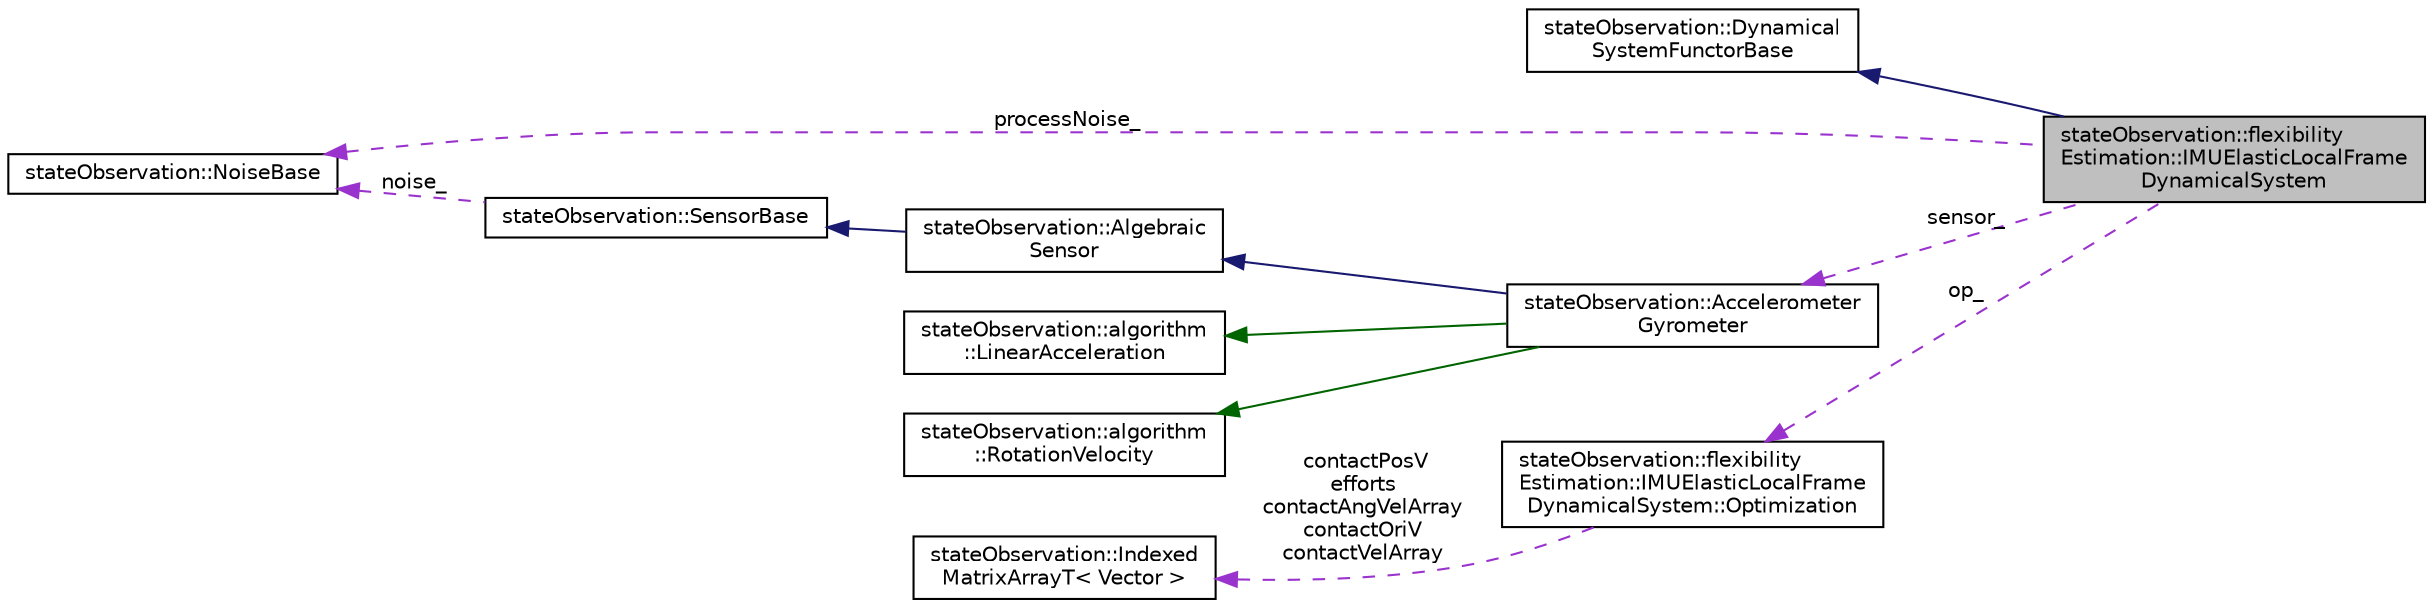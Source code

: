 digraph "stateObservation::flexibilityEstimation::IMUElasticLocalFrameDynamicalSystem"
{
  edge [fontname="Helvetica",fontsize="10",labelfontname="Helvetica",labelfontsize="10"];
  node [fontname="Helvetica",fontsize="10",shape=record];
  rankdir="LR";
  Node2 [label="stateObservation::flexibility\lEstimation::IMUElasticLocalFrame\lDynamicalSystem",height=0.2,width=0.4,color="black", fillcolor="grey75", style="filled", fontcolor="black"];
  Node3 -> Node2 [dir="back",color="midnightblue",fontsize="10",style="solid",fontname="Helvetica"];
  Node3 [label="stateObservation::Dynamical\lSystemFunctorBase",height=0.2,width=0.4,color="black", fillcolor="white", style="filled",URL="$classstateObservation_1_1DynamicalSystemFunctorBase.html",tooltip="This is the base class of any functor that describes the dynamics of the state and the measurement..."];
  Node4 -> Node2 [dir="back",color="darkorchid3",fontsize="10",style="dashed",label=" sensor_" ,fontname="Helvetica"];
  Node4 [label="stateObservation::Accelerometer\lGyrometer",height=0.2,width=0.4,color="black", fillcolor="white", style="filled",URL="$classstateObservation_1_1AccelerometerGyrometer.html",tooltip="Implements the accelerometer-gyrometer measurements. "];
  Node5 -> Node4 [dir="back",color="midnightblue",fontsize="10",style="solid",fontname="Helvetica"];
  Node5 [label="stateObservation::Algebraic\lSensor",height=0.2,width=0.4,color="black", fillcolor="white", style="filled",URL="$classstateObservation_1_1AlgebraicSensor.html",tooltip="The base class for algebraic sensors. Algebraic sensors are sensors which depend only on the state va..."];
  Node6 -> Node5 [dir="back",color="midnightblue",fontsize="10",style="solid",fontname="Helvetica"];
  Node6 [label="stateObservation::SensorBase",height=0.2,width=0.4,color="black", fillcolor="white", style="filled",URL="$classstateObservation_1_1SensorBase.html",tooltip="The base class for sensors. This must be derived to implement a sensor. "];
  Node7 -> Node6 [dir="back",color="darkorchid3",fontsize="10",style="dashed",label=" noise_" ,fontname="Helvetica"];
  Node7 [label="stateObservation::NoiseBase",height=0.2,width=0.4,color="black", fillcolor="white", style="filled",URL="$classstateObservation_1_1NoiseBase.html"];
  Node8 -> Node4 [dir="back",color="darkgreen",fontsize="10",style="solid",fontname="Helvetica"];
  Node8 [label="stateObservation::algorithm\l::LinearAcceleration",height=0.2,width=0.4,color="black", fillcolor="white", style="filled",URL="$classstateObservation_1_1algorithm_1_1LinearAcceleration.html",tooltip="Implements the measurements given by an accelerometer. "];
  Node9 -> Node4 [dir="back",color="darkgreen",fontsize="10",style="solid",fontname="Helvetica"];
  Node9 [label="stateObservation::algorithm\l::RotationVelocity",height=0.2,width=0.4,color="black", fillcolor="white", style="filled",URL="$classstateObservation_1_1algorithm_1_1RotationVelocity.html",tooltip="Implements the gyrometer measurement algorithm. "];
  Node7 -> Node2 [dir="back",color="darkorchid3",fontsize="10",style="dashed",label=" processNoise_" ,fontname="Helvetica"];
  Node10 -> Node2 [dir="back",color="darkorchid3",fontsize="10",style="dashed",label=" op_" ,fontname="Helvetica"];
  Node10 [label="stateObservation::flexibility\lEstimation::IMUElasticLocalFrame\lDynamicalSystem::Optimization",height=0.2,width=0.4,color="black", fillcolor="white", style="filled",URL="$structstateObservation_1_1flexibilityEstimation_1_1IMUElasticLocalFrameDynamicalSystem_1_1Optimization.html"];
  Node11 -> Node10 [dir="back",color="darkorchid3",fontsize="10",style="dashed",label=" contactPosV\nefforts\ncontactAngVelArray\ncontactOriV\ncontactVelArray" ,fontname="Helvetica"];
  Node11 [label="stateObservation::Indexed\lMatrixArrayT\< Vector \>",height=0.2,width=0.4,color="black", fillcolor="white", style="filled",URL="$classstateObservation_1_1IndexedMatrixArrayT.html"];
}
